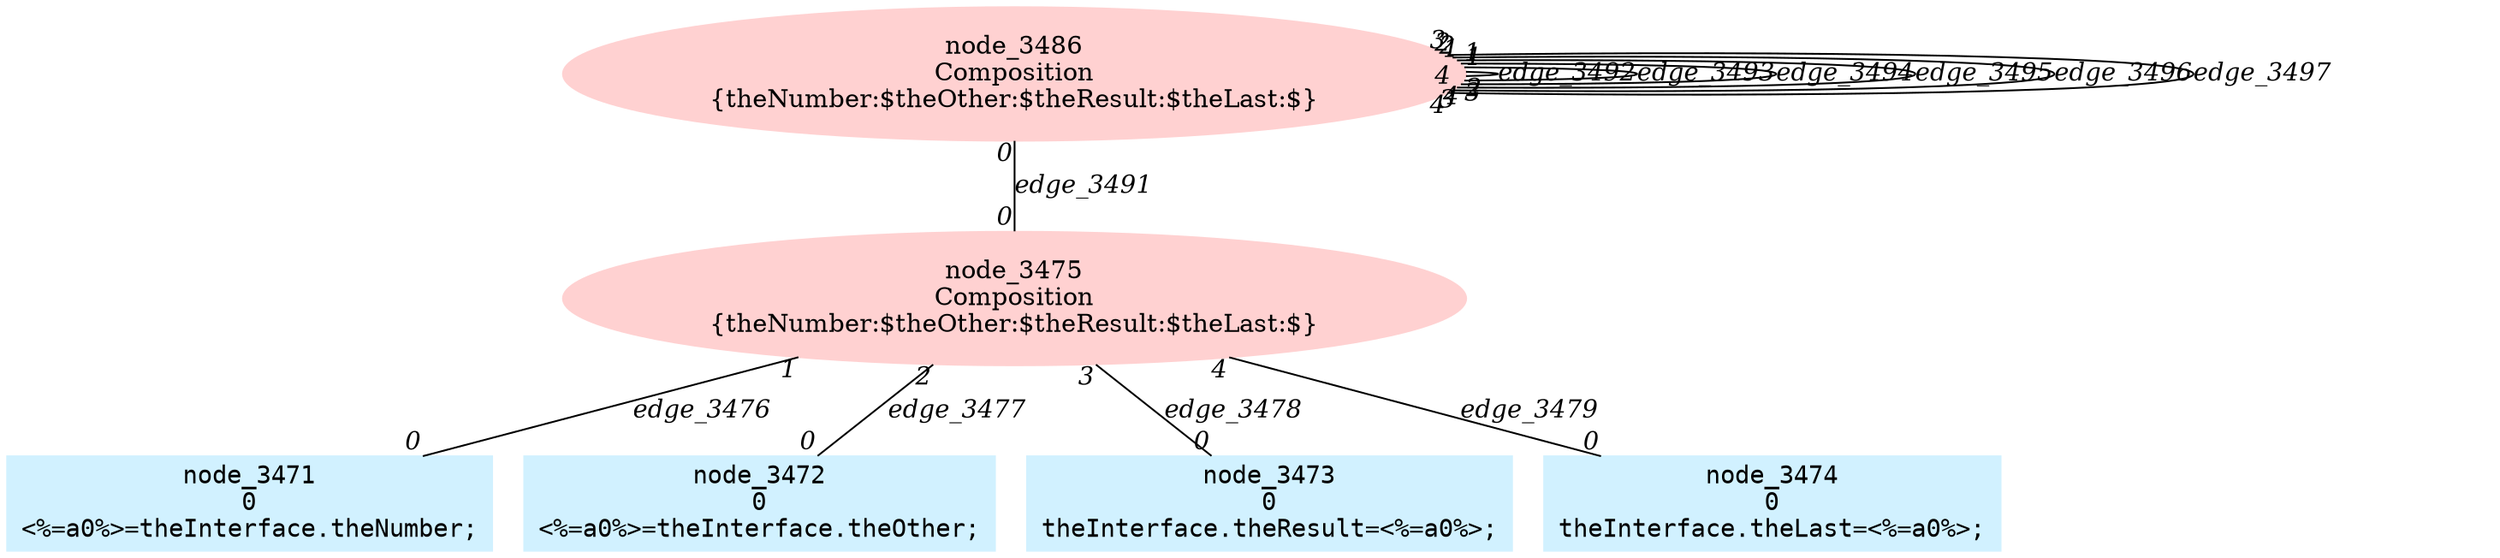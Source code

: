 digraph g{node_3475 [shape=ellipse, style=filled, color="#ffd1d1", label="node_3475
Composition
{theNumber:$theOther:$theResult:$theLast:$}" ]
node_3486 [shape=ellipse, style=filled, color="#ffd1d1", label="node_3486
Composition
{theNumber:$theOther:$theResult:$theLast:$}" ]
node_3471 [shape=box, style=filled, color="#d1f1ff", fontname="Courier", label="node_3471
0
<%=a0%>=theInterface.theNumber;
" ]
node_3472 [shape=box, style=filled, color="#d1f1ff", fontname="Courier", label="node_3472
0
<%=a0%>=theInterface.theOther;
" ]
node_3473 [shape=box, style=filled, color="#d1f1ff", fontname="Courier", label="node_3473
0
theInterface.theResult=<%=a0%>;
" ]
node_3474 [shape=box, style=filled, color="#d1f1ff", fontname="Courier", label="node_3474
0
theInterface.theLast=<%=a0%>;
" ]
node_3475 -> node_3471 [dir=none, arrowHead=none, fontname="Times-Italic", label="edge_3476",  headlabel="0", taillabel="1" ]
node_3475 -> node_3472 [dir=none, arrowHead=none, fontname="Times-Italic", label="edge_3477",  headlabel="0", taillabel="2" ]
node_3475 -> node_3473 [dir=none, arrowHead=none, fontname="Times-Italic", label="edge_3478",  headlabel="0", taillabel="3" ]
node_3475 -> node_3474 [dir=none, arrowHead=none, fontname="Times-Italic", label="edge_3479",  headlabel="0", taillabel="4" ]
node_3486 -> node_3475 [dir=none, arrowHead=none, fontname="Times-Italic", label="edge_3491",  headlabel="0", taillabel="0" ]
node_3486 -> node_3486 [dir=none, arrowHead=none, fontname="Times-Italic", label="edge_3492",  headlabel="2", taillabel="1" ]
node_3486 -> node_3486 [dir=none, arrowHead=none, fontname="Times-Italic", label="edge_3493",  headlabel="3", taillabel="1" ]
node_3486 -> node_3486 [dir=none, arrowHead=none, fontname="Times-Italic", label="edge_3494",  headlabel="4", taillabel="1" ]
node_3486 -> node_3486 [dir=none, arrowHead=none, fontname="Times-Italic", label="edge_3495",  headlabel="3", taillabel="2" ]
node_3486 -> node_3486 [dir=none, arrowHead=none, fontname="Times-Italic", label="edge_3496",  headlabel="4", taillabel="2" ]
node_3486 -> node_3486 [dir=none, arrowHead=none, fontname="Times-Italic", label="edge_3497",  headlabel="4", taillabel="3" ]
}